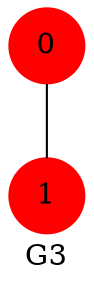 strict graph G3 {
	graph [label=G3];
	node [color=red,
		shape=circle,
		style=filled
	];
	0 -- 1;
}
